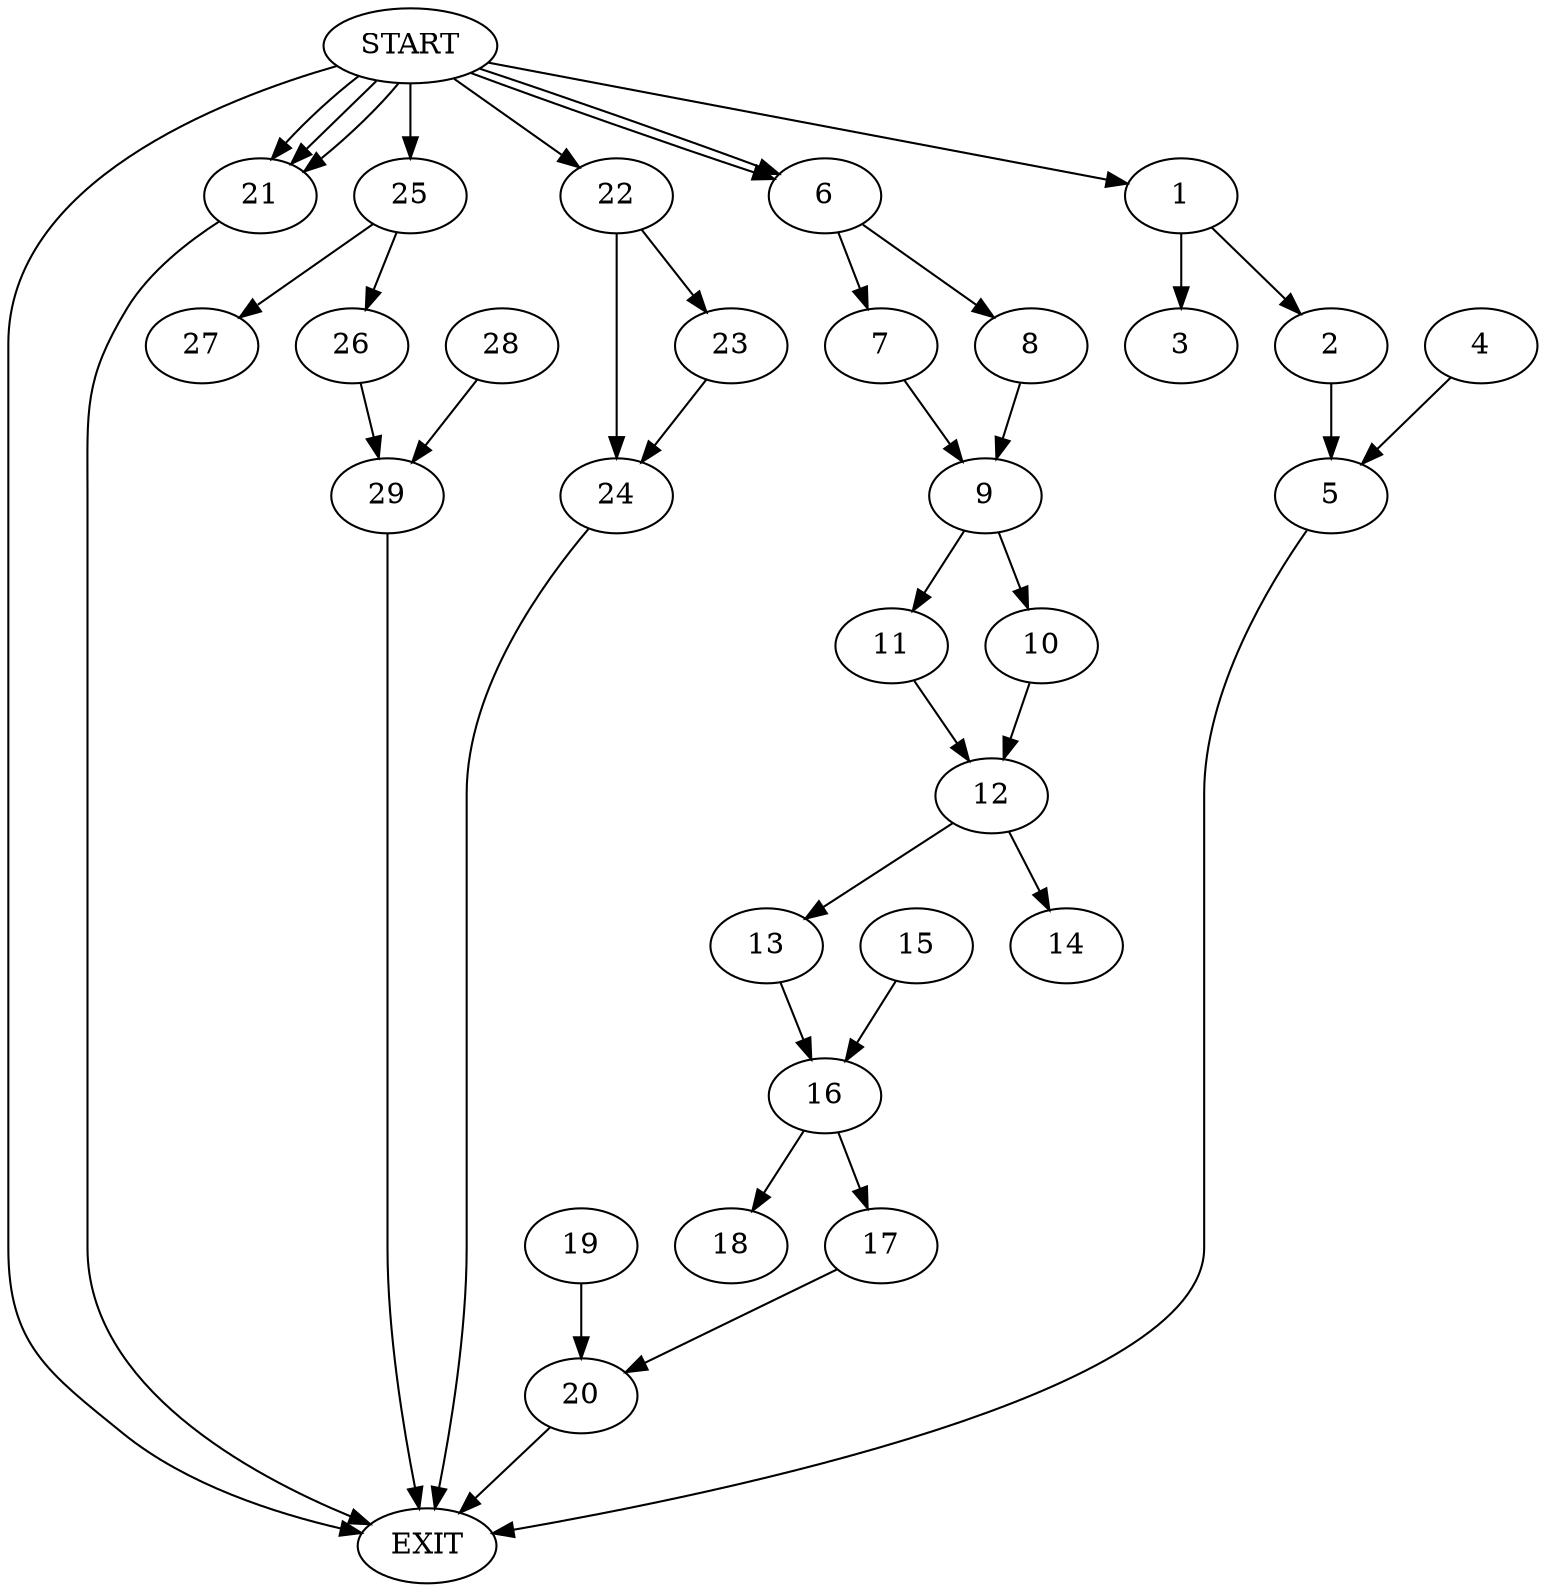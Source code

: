 digraph { 
0 [label="START"];
1;
2;
3;
4;
5;
6;
7;
8;
9;
10;
11;
12;
13;
14;
15;
16;
17;
18;
19;
20;
21;
22;
23;
24;
25;
26;
27;
28;
29;
30[label="EXIT"];
0 -> 25;
0 -> 30;
0:s2 -> 1;
0:s3 -> 6;
0:s4 -> 6;
0:s5 -> 21;
0:s6 -> 21;
0:s7 -> 21;
0:s8 -> 22;
1 -> 2;
1 -> 3;
2 -> 5;
4 -> 5;
5 -> 30;
6 -> 7;
6 -> 8;
7 -> 9;
8 -> 9;
9 -> 10;
9 -> 11;
10 -> 12;
11 -> 12;
12 -> 13;
12 -> 14;
13 -> 16;
15 -> 16;
16 -> 17;
16 -> 18;
17 -> 20;
19 -> 20;
20 -> 30;
21 -> 30;
22 -> 23;
22 -> 24;
23 -> 24;
24 -> 30;
25 -> 27;
25 -> 26;
26 -> 29;
28 -> 29;
29 -> 30;
}